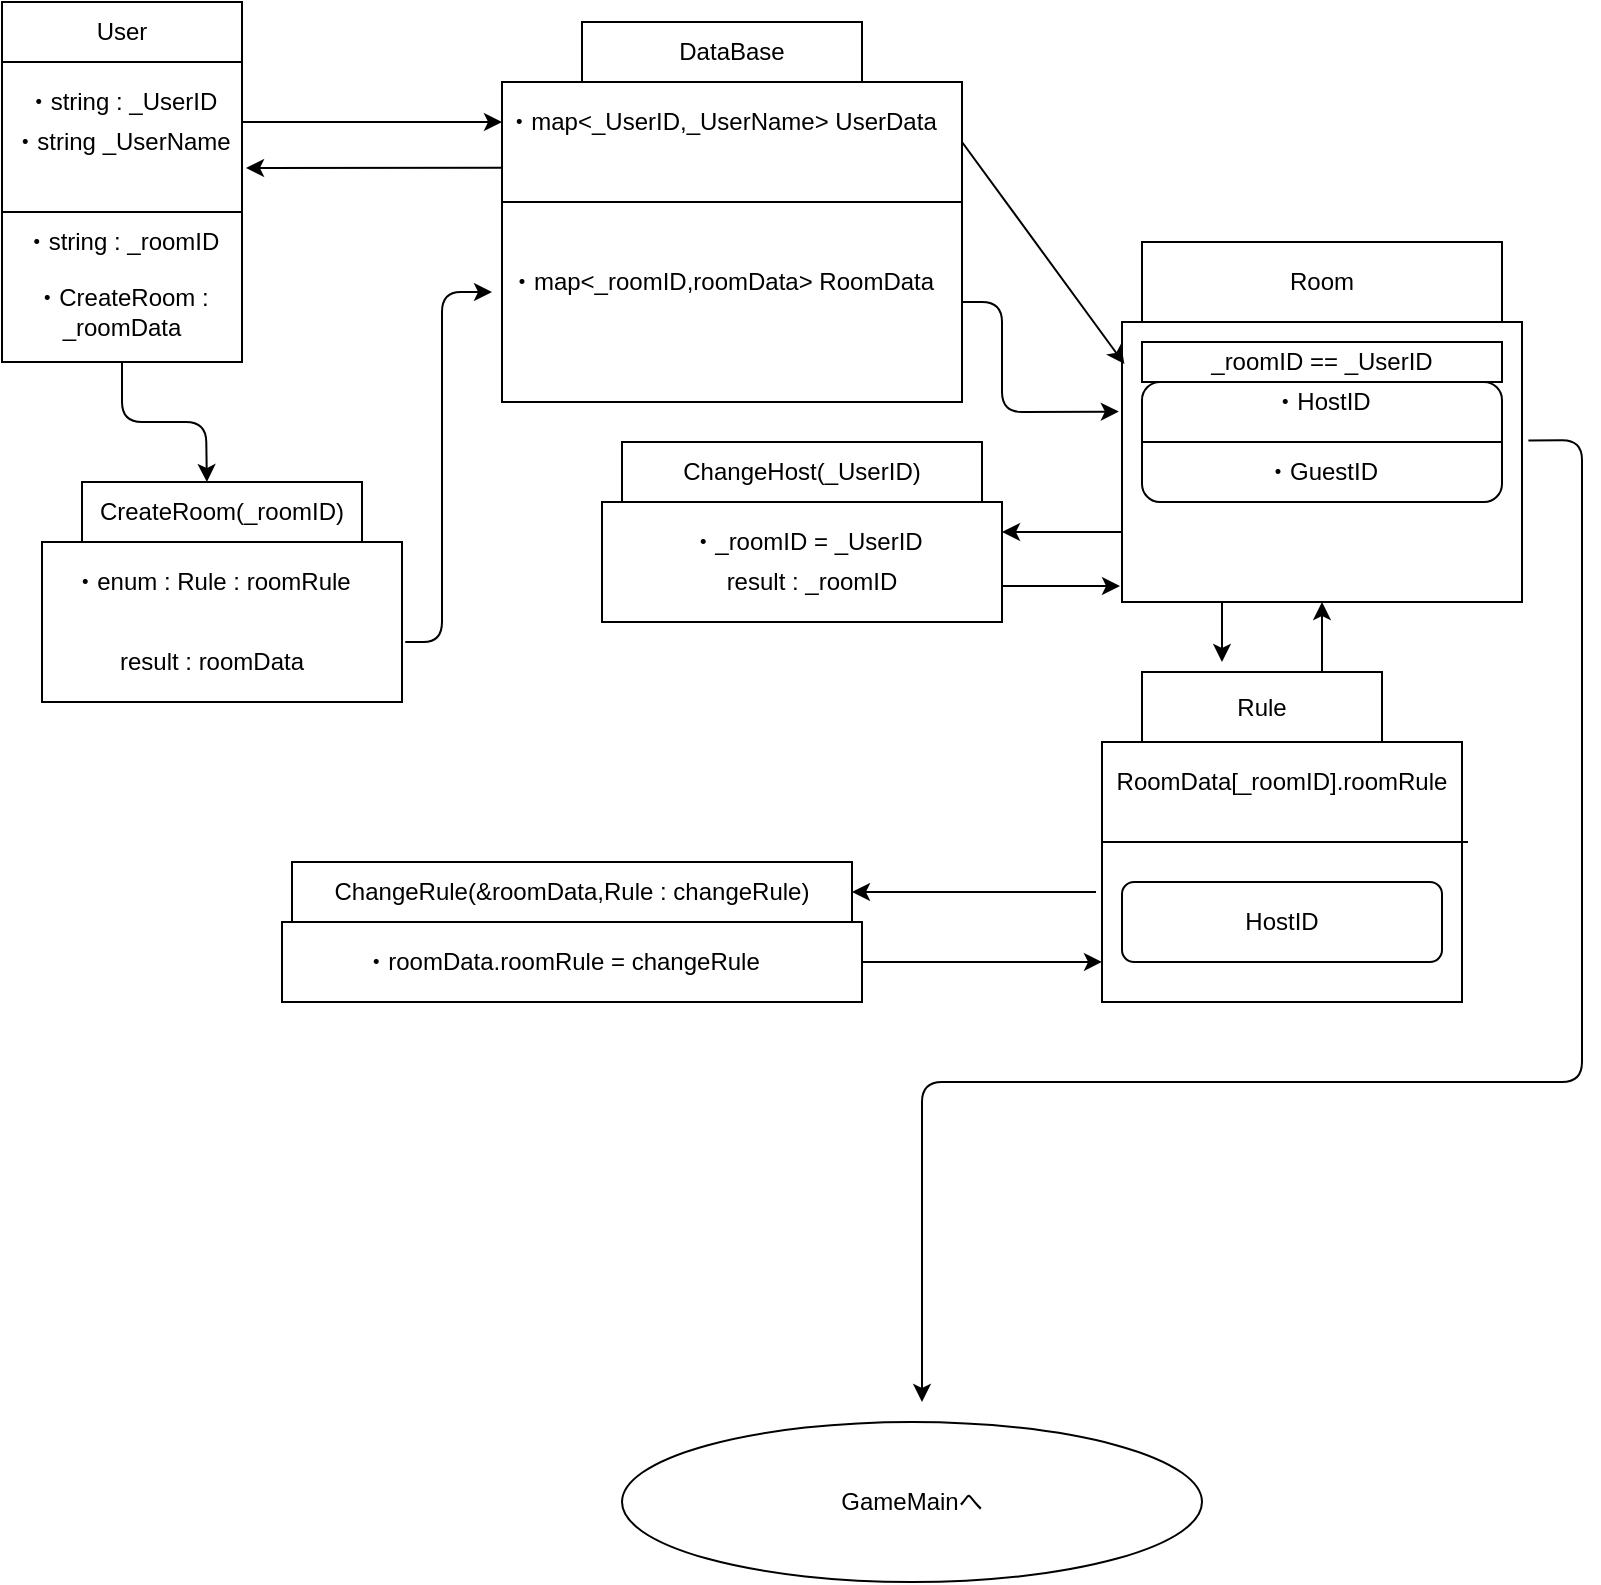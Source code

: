 <mxfile version="12.1.7" type="github" pages="1">
  <diagram id="VOGU1n00awtJ55gnDfI6" name="Page-1">
    <mxGraphModel dx="820" dy="521" grid="1" gridSize="10" guides="1" tooltips="1" connect="1" arrows="1" fold="1" page="1" pageScale="1" pageWidth="827" pageHeight="1169" math="0" shadow="0">
      <root>
        <mxCell id="0"/>
        <mxCell id="1" parent="0"/>
        <mxCell id="lj-SIOatGXmswrZ_GrTb-2" value="" style="rounded=0;whiteSpace=wrap;html=1;" parent="1" vertex="1">
          <mxGeometry x="20" y="20" width="120" height="30" as="geometry"/>
        </mxCell>
        <mxCell id="lj-SIOatGXmswrZ_GrTb-6" value="" style="rounded=0;whiteSpace=wrap;html=1;" parent="1" vertex="1">
          <mxGeometry x="20" y="50" width="120" height="150" as="geometry"/>
        </mxCell>
        <mxCell id="lj-SIOatGXmswrZ_GrTb-7" value="" style="rounded=0;whiteSpace=wrap;html=1;" parent="1" vertex="1">
          <mxGeometry x="310" y="30" width="140" height="30" as="geometry"/>
        </mxCell>
        <mxCell id="lj-SIOatGXmswrZ_GrTb-9" value="" style="rounded=0;whiteSpace=wrap;html=1;" parent="1" vertex="1">
          <mxGeometry x="270" y="60" width="230" height="60" as="geometry"/>
        </mxCell>
        <mxCell id="lj-SIOatGXmswrZ_GrTb-10" value="User" style="text;html=1;strokeColor=none;fillColor=none;align=center;verticalAlign=middle;whiteSpace=wrap;rounded=0;" parent="1" vertex="1">
          <mxGeometry x="40" y="25" width="80" height="20" as="geometry"/>
        </mxCell>
        <mxCell id="lj-SIOatGXmswrZ_GrTb-11" value="DataBase" style="text;html=1;strokeColor=none;fillColor=none;align=center;verticalAlign=middle;whiteSpace=wrap;rounded=0;" parent="1" vertex="1">
          <mxGeometry x="340" y="35" width="90" height="20" as="geometry"/>
        </mxCell>
        <mxCell id="lj-SIOatGXmswrZ_GrTb-12" value="" style="rounded=0;whiteSpace=wrap;html=1;" parent="1" vertex="1">
          <mxGeometry x="590" y="140" width="180" height="40" as="geometry"/>
        </mxCell>
        <mxCell id="lj-SIOatGXmswrZ_GrTb-13" value="Room" style="text;html=1;strokeColor=none;fillColor=none;align=center;verticalAlign=middle;whiteSpace=wrap;rounded=0;" parent="1" vertex="1">
          <mxGeometry x="600" y="150" width="160" height="20" as="geometry"/>
        </mxCell>
        <mxCell id="lj-SIOatGXmswrZ_GrTb-14" value="" style="rounded=0;whiteSpace=wrap;html=1;" parent="1" vertex="1">
          <mxGeometry x="580" y="180" width="200" height="140" as="geometry"/>
        </mxCell>
        <mxCell id="lj-SIOatGXmswrZ_GrTb-15" value="" style="endArrow=classic;html=1;" parent="1" edge="1">
          <mxGeometry width="50" height="50" relative="1" as="geometry">
            <mxPoint x="140" y="80" as="sourcePoint"/>
            <mxPoint x="270" y="80" as="targetPoint"/>
          </mxGeometry>
        </mxCell>
        <mxCell id="lj-SIOatGXmswrZ_GrTb-16" value="" style="endArrow=classic;html=1;exitX=0;exitY=0.714;exitDx=0;exitDy=0;exitPerimeter=0;" parent="1" source="lj-SIOatGXmswrZ_GrTb-9" edge="1">
          <mxGeometry width="50" height="50" relative="1" as="geometry">
            <mxPoint x="20" y="270" as="sourcePoint"/>
            <mxPoint x="142" y="103" as="targetPoint"/>
          </mxGeometry>
        </mxCell>
        <mxCell id="lj-SIOatGXmswrZ_GrTb-19" value="" style="endArrow=classic;html=1;entryX=0.006;entryY=0.15;entryDx=0;entryDy=0;entryPerimeter=0;exitX=1;exitY=0.5;exitDx=0;exitDy=0;" parent="1" source="lj-SIOatGXmswrZ_GrTb-9" target="lj-SIOatGXmswrZ_GrTb-14" edge="1">
          <mxGeometry width="50" height="50" relative="1" as="geometry">
            <mxPoint x="500" y="81" as="sourcePoint"/>
            <mxPoint x="530" y="60" as="targetPoint"/>
          </mxGeometry>
        </mxCell>
        <mxCell id="7LAklyptdamhol4aCnqP-2" value="・string : _UserID" style="text;html=1;strokeColor=none;fillColor=none;align=center;verticalAlign=middle;whiteSpace=wrap;rounded=0;" parent="1" vertex="1">
          <mxGeometry x="30" y="60" width="100" height="20" as="geometry"/>
        </mxCell>
        <mxCell id="7LAklyptdamhol4aCnqP-3" value="・string _UserName" style="text;html=1;strokeColor=none;fillColor=none;align=center;verticalAlign=middle;whiteSpace=wrap;rounded=0;" parent="1" vertex="1">
          <mxGeometry x="20" y="80" width="120" height="20" as="geometry"/>
        </mxCell>
        <mxCell id="7LAklyptdamhol4aCnqP-4" value="・map&amp;lt;_UserID,_UserName&amp;gt; UserData" style="text;html=1;strokeColor=none;fillColor=none;align=center;verticalAlign=middle;whiteSpace=wrap;rounded=0;" parent="1" vertex="1">
          <mxGeometry x="270" y="70" width="220" height="20" as="geometry"/>
        </mxCell>
        <mxCell id="YrYj_6Nn_D_Z3J5tRoMV-1" style="edgeStyle=orthogonalEdgeStyle;rounded=0;orthogonalLoop=1;jettySize=auto;html=1;exitX=0.5;exitY=1;exitDx=0;exitDy=0;" parent="1" source="lj-SIOatGXmswrZ_GrTb-9" target="lj-SIOatGXmswrZ_GrTb-9" edge="1">
          <mxGeometry relative="1" as="geometry"/>
        </mxCell>
        <mxCell id="YrYj_6Nn_D_Z3J5tRoMV-2" value="" style="endArrow=none;html=1;exitX=0;exitY=0.5;exitDx=0;exitDy=0;entryX=1;entryY=0.5;entryDx=0;entryDy=0;" parent="1" source="lj-SIOatGXmswrZ_GrTb-6" target="lj-SIOatGXmswrZ_GrTb-6" edge="1">
          <mxGeometry width="50" height="50" relative="1" as="geometry">
            <mxPoint x="30" y="160" as="sourcePoint"/>
            <mxPoint x="80" y="110" as="targetPoint"/>
          </mxGeometry>
        </mxCell>
        <mxCell id="YrYj_6Nn_D_Z3J5tRoMV-5" value="" style="rounded=0;whiteSpace=wrap;html=1;" parent="1" vertex="1">
          <mxGeometry x="270" y="120" width="230" height="100" as="geometry"/>
        </mxCell>
        <mxCell id="YrYj_6Nn_D_Z3J5tRoMV-6" value="・map&amp;lt;_roomID,roomData&amp;gt; RoomData" style="text;html=1;strokeColor=none;fillColor=none;align=center;verticalAlign=middle;whiteSpace=wrap;rounded=0;" parent="1" vertex="1">
          <mxGeometry x="265" y="150" width="230" height="20" as="geometry"/>
        </mxCell>
        <mxCell id="YrYj_6Nn_D_Z3J5tRoMV-7" value="" style="endArrow=classic;html=1;entryX=-0.008;entryY=0.32;entryDx=0;entryDy=0;entryPerimeter=0;exitX=1;exitY=0.5;exitDx=0;exitDy=0;" parent="1" source="YrYj_6Nn_D_Z3J5tRoMV-5" target="lj-SIOatGXmswrZ_GrTb-14" edge="1">
          <mxGeometry width="50" height="50" relative="1" as="geometry">
            <mxPoint x="510" y="240" as="sourcePoint"/>
            <mxPoint x="560" y="190" as="targetPoint"/>
            <Array as="points">
              <mxPoint x="520" y="170"/>
              <mxPoint x="520" y="225"/>
            </Array>
          </mxGeometry>
        </mxCell>
        <mxCell id="YrYj_6Nn_D_Z3J5tRoMV-8" value="・string : _roomID" style="text;html=1;strokeColor=none;fillColor=none;align=center;verticalAlign=middle;whiteSpace=wrap;rounded=0;" parent="1" vertex="1">
          <mxGeometry x="30" y="132.5" width="100" height="15" as="geometry"/>
        </mxCell>
        <mxCell id="YrYj_6Nn_D_Z3J5tRoMV-9" value="・CreateRoom : _roomData" style="text;html=1;strokeColor=none;fillColor=none;align=center;verticalAlign=middle;whiteSpace=wrap;rounded=0;" parent="1" vertex="1">
          <mxGeometry x="20" y="160" width="120" height="30" as="geometry"/>
        </mxCell>
        <mxCell id="YrYj_6Nn_D_Z3J5tRoMV-10" value="" style="endArrow=classic;html=1;exitX=0.5;exitY=1;exitDx=0;exitDy=0;entryX=0.446;entryY=0;entryDx=0;entryDy=0;entryPerimeter=0;" parent="1" source="lj-SIOatGXmswrZ_GrTb-6" target="YrYj_6Nn_D_Z3J5tRoMV-11" edge="1">
          <mxGeometry width="50" height="50" relative="1" as="geometry">
            <mxPoint x="70" y="290" as="sourcePoint"/>
            <mxPoint x="80" y="240" as="targetPoint"/>
            <Array as="points">
              <mxPoint x="80" y="230"/>
              <mxPoint x="122" y="230"/>
            </Array>
          </mxGeometry>
        </mxCell>
        <mxCell id="YrYj_6Nn_D_Z3J5tRoMV-11" value="CreateRoom(_roomID)" style="rounded=0;whiteSpace=wrap;html=1;" parent="1" vertex="1">
          <mxGeometry x="60" y="260" width="140" height="30" as="geometry"/>
        </mxCell>
        <mxCell id="YrYj_6Nn_D_Z3J5tRoMV-13" value="" style="rounded=0;whiteSpace=wrap;html=1;" parent="1" vertex="1">
          <mxGeometry x="40" y="290" width="180" height="80" as="geometry"/>
        </mxCell>
        <mxCell id="YrYj_6Nn_D_Z3J5tRoMV-14" value="result : roomData" style="text;html=1;strokeColor=none;fillColor=none;align=center;verticalAlign=middle;whiteSpace=wrap;rounded=0;" parent="1" vertex="1">
          <mxGeometry x="60" y="340" width="130" height="20" as="geometry"/>
        </mxCell>
        <mxCell id="YrYj_6Nn_D_Z3J5tRoMV-15" value="・enum : Rule : roomRule" style="text;html=1;strokeColor=none;fillColor=none;align=center;verticalAlign=middle;whiteSpace=wrap;rounded=0;" parent="1" vertex="1">
          <mxGeometry x="45" y="300" width="160" height="20" as="geometry"/>
        </mxCell>
        <mxCell id="YrYj_6Nn_D_Z3J5tRoMV-17" value="" style="endArrow=classic;html=1;exitX=1.009;exitY=0.625;exitDx=0;exitDy=0;exitPerimeter=0;entryX=0;entryY=0.75;entryDx=0;entryDy=0;" parent="1" source="YrYj_6Nn_D_Z3J5tRoMV-13" target="YrYj_6Nn_D_Z3J5tRoMV-6" edge="1">
          <mxGeometry width="50" height="50" relative="1" as="geometry">
            <mxPoint x="220" y="360" as="sourcePoint"/>
            <mxPoint x="270" y="310" as="targetPoint"/>
            <Array as="points">
              <mxPoint x="240" y="340"/>
              <mxPoint x="240" y="165"/>
            </Array>
          </mxGeometry>
        </mxCell>
        <mxCell id="YrYj_6Nn_D_Z3J5tRoMV-18" value="ChangeHost(_UserID)" style="rounded=0;whiteSpace=wrap;html=1;" parent="1" vertex="1">
          <mxGeometry x="330" y="240" width="180" height="30" as="geometry"/>
        </mxCell>
        <mxCell id="YrYj_6Nn_D_Z3J5tRoMV-20" value="" style="rounded=0;whiteSpace=wrap;html=1;" parent="1" vertex="1">
          <mxGeometry x="320" y="270" width="200" height="60" as="geometry"/>
        </mxCell>
        <mxCell id="YrYj_6Nn_D_Z3J5tRoMV-21" value="・_roomID = _UserID" style="text;html=1;strokeColor=none;fillColor=none;align=center;verticalAlign=middle;whiteSpace=wrap;rounded=0;" parent="1" vertex="1">
          <mxGeometry x="345" y="280" width="155" height="20" as="geometry"/>
        </mxCell>
        <mxCell id="YrYj_6Nn_D_Z3J5tRoMV-22" value="result : _roomID" style="text;html=1;strokeColor=none;fillColor=none;align=center;verticalAlign=middle;whiteSpace=wrap;rounded=0;" parent="1" vertex="1">
          <mxGeometry x="350" y="300" width="150" height="20" as="geometry"/>
        </mxCell>
        <mxCell id="YrYj_6Nn_D_Z3J5tRoMV-26" value="" style="endArrow=classic;html=1;entryX=1;entryY=0.25;entryDx=0;entryDy=0;exitX=0;exitY=0.75;exitDx=0;exitDy=0;" parent="1" source="lj-SIOatGXmswrZ_GrTb-14" target="YrYj_6Nn_D_Z3J5tRoMV-20" edge="1">
          <mxGeometry width="50" height="50" relative="1" as="geometry">
            <mxPoint x="530" y="320" as="sourcePoint"/>
            <mxPoint x="580" y="270" as="targetPoint"/>
          </mxGeometry>
        </mxCell>
        <mxCell id="YrYj_6Nn_D_Z3J5tRoMV-27" value="" style="endArrow=classic;html=1;" parent="1" edge="1">
          <mxGeometry width="50" height="50" relative="1" as="geometry">
            <mxPoint x="520" y="312" as="sourcePoint"/>
            <mxPoint x="579" y="312" as="targetPoint"/>
          </mxGeometry>
        </mxCell>
        <mxCell id="YrYj_6Nn_D_Z3J5tRoMV-28" value="ChangeRule(&amp;amp;roomData,Rule : changeRule)" style="rounded=0;whiteSpace=wrap;html=1;" parent="1" vertex="1">
          <mxGeometry x="165" y="450" width="280" height="30" as="geometry"/>
        </mxCell>
        <mxCell id="YrYj_6Nn_D_Z3J5tRoMV-29" value="" style="rounded=0;whiteSpace=wrap;html=1;" parent="1" vertex="1">
          <mxGeometry x="160" y="480" width="290" height="40" as="geometry"/>
        </mxCell>
        <mxCell id="YrYj_6Nn_D_Z3J5tRoMV-30" value="・roomData.roomRule = changeRule" style="text;html=1;strokeColor=none;fillColor=none;align=center;verticalAlign=middle;whiteSpace=wrap;rounded=0;" parent="1" vertex="1">
          <mxGeometry x="170" y="490" width="260" height="20" as="geometry"/>
        </mxCell>
        <mxCell id="YrYj_6Nn_D_Z3J5tRoMV-35" value="_roomID == _UserID" style="rounded=0;whiteSpace=wrap;html=1;" parent="1" vertex="1">
          <mxGeometry x="590" y="190" width="180" height="20" as="geometry"/>
        </mxCell>
        <mxCell id="YrYj_6Nn_D_Z3J5tRoMV-38" value="" style="rounded=1;whiteSpace=wrap;html=1;" parent="1" vertex="1">
          <mxGeometry x="590" y="210" width="180" height="60" as="geometry"/>
        </mxCell>
        <mxCell id="YrYj_6Nn_D_Z3J5tRoMV-39" value="" style="endArrow=none;html=1;entryX=1;entryY=0.5;entryDx=0;entryDy=0;exitX=0;exitY=0.5;exitDx=0;exitDy=0;" parent="1" source="YrYj_6Nn_D_Z3J5tRoMV-38" target="YrYj_6Nn_D_Z3J5tRoMV-38" edge="1">
          <mxGeometry width="50" height="50" relative="1" as="geometry">
            <mxPoint x="590" y="260" as="sourcePoint"/>
            <mxPoint x="640" y="210" as="targetPoint"/>
          </mxGeometry>
        </mxCell>
        <mxCell id="YrYj_6Nn_D_Z3J5tRoMV-40" value="・HostID" style="text;html=1;strokeColor=none;fillColor=none;align=center;verticalAlign=middle;whiteSpace=wrap;rounded=0;" parent="1" vertex="1">
          <mxGeometry x="615" y="210" width="130" height="20" as="geometry"/>
        </mxCell>
        <mxCell id="YrYj_6Nn_D_Z3J5tRoMV-41" value="・GuestID" style="text;html=1;strokeColor=none;fillColor=none;align=center;verticalAlign=middle;whiteSpace=wrap;rounded=0;" parent="1" vertex="1">
          <mxGeometry x="640" y="245" width="80" height="20" as="geometry"/>
        </mxCell>
        <mxCell id="YrYj_6Nn_D_Z3J5tRoMV-42" value="Rule" style="rounded=0;whiteSpace=wrap;html=1;" parent="1" vertex="1">
          <mxGeometry x="590" y="355" width="120" height="35" as="geometry"/>
        </mxCell>
        <mxCell id="YrYj_6Nn_D_Z3J5tRoMV-43" value="" style="rounded=0;whiteSpace=wrap;html=1;" parent="1" vertex="1">
          <mxGeometry x="570" y="390" width="180" height="130" as="geometry"/>
        </mxCell>
        <mxCell id="YrYj_6Nn_D_Z3J5tRoMV-45" value="RoomData[_roomID].roomRule" style="text;html=1;strokeColor=none;fillColor=none;align=center;verticalAlign=middle;whiteSpace=wrap;rounded=0;" parent="1" vertex="1">
          <mxGeometry x="580" y="390" width="160" height="40" as="geometry"/>
        </mxCell>
        <mxCell id="YrYj_6Nn_D_Z3J5tRoMV-46" value="" style="endArrow=none;html=1;exitX=-0.002;exitY=0.385;exitDx=0;exitDy=0;exitPerimeter=0;" parent="1" source="YrYj_6Nn_D_Z3J5tRoMV-43" edge="1">
          <mxGeometry width="50" height="50" relative="1" as="geometry">
            <mxPoint x="570" y="470" as="sourcePoint"/>
            <mxPoint x="753" y="440" as="targetPoint"/>
          </mxGeometry>
        </mxCell>
        <mxCell id="YrYj_6Nn_D_Z3J5tRoMV-47" value="HostID" style="rounded=1;whiteSpace=wrap;html=1;" parent="1" vertex="1">
          <mxGeometry x="580" y="460" width="160" height="40" as="geometry"/>
        </mxCell>
        <mxCell id="YrYj_6Nn_D_Z3J5tRoMV-48" value="" style="endArrow=classic;html=1;entryX=1;entryY=0.5;entryDx=0;entryDy=0;" parent="1" target="YrYj_6Nn_D_Z3J5tRoMV-28" edge="1">
          <mxGeometry width="50" height="50" relative="1" as="geometry">
            <mxPoint x="567" y="465" as="sourcePoint"/>
            <mxPoint x="570" y="450" as="targetPoint"/>
          </mxGeometry>
        </mxCell>
        <mxCell id="YrYj_6Nn_D_Z3J5tRoMV-49" value="" style="endArrow=classic;html=1;exitX=1;exitY=0.5;exitDx=0;exitDy=0;entryX=0;entryY=0.846;entryDx=0;entryDy=0;entryPerimeter=0;" parent="1" source="YrYj_6Nn_D_Z3J5tRoMV-29" target="YrYj_6Nn_D_Z3J5tRoMV-43" edge="1">
          <mxGeometry width="50" height="50" relative="1" as="geometry">
            <mxPoint x="460" y="530" as="sourcePoint"/>
            <mxPoint x="510" y="480" as="targetPoint"/>
          </mxGeometry>
        </mxCell>
        <mxCell id="YrYj_6Nn_D_Z3J5tRoMV-50" value="" style="endArrow=classic;html=1;entryX=0.5;entryY=1;entryDx=0;entryDy=0;exitX=0.75;exitY=0;exitDx=0;exitDy=0;" parent="1" source="YrYj_6Nn_D_Z3J5tRoMV-42" target="lj-SIOatGXmswrZ_GrTb-14" edge="1">
          <mxGeometry width="50" height="50" relative="1" as="geometry">
            <mxPoint x="520" y="370" as="sourcePoint"/>
            <mxPoint x="570" y="320" as="targetPoint"/>
          </mxGeometry>
        </mxCell>
        <mxCell id="YrYj_6Nn_D_Z3J5tRoMV-51" value="" style="endArrow=classic;html=1;exitX=0.25;exitY=1;exitDx=0;exitDy=0;" parent="1" source="lj-SIOatGXmswrZ_GrTb-14" edge="1">
          <mxGeometry width="50" height="50" relative="1" as="geometry">
            <mxPoint x="510" y="390" as="sourcePoint"/>
            <mxPoint x="630" y="350" as="targetPoint"/>
          </mxGeometry>
        </mxCell>
        <mxCell id="YrYj_6Nn_D_Z3J5tRoMV-52" value="" style="endArrow=classic;html=1;exitX=1.016;exitY=0.423;exitDx=0;exitDy=0;exitPerimeter=0;" parent="1" source="lj-SIOatGXmswrZ_GrTb-14" edge="1">
          <mxGeometry width="50" height="50" relative="1" as="geometry">
            <mxPoint x="800" y="230" as="sourcePoint"/>
            <mxPoint x="480" y="720" as="targetPoint"/>
            <Array as="points">
              <mxPoint x="810" y="239"/>
              <mxPoint x="810" y="560"/>
              <mxPoint x="480" y="560"/>
            </Array>
          </mxGeometry>
        </mxCell>
        <mxCell id="YrYj_6Nn_D_Z3J5tRoMV-53" value="GameMainへ" style="ellipse;whiteSpace=wrap;html=1;" parent="1" vertex="1">
          <mxGeometry x="330" y="730" width="290" height="80" as="geometry"/>
        </mxCell>
      </root>
    </mxGraphModel>
  </diagram>
</mxfile>
